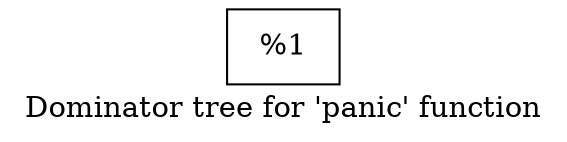 digraph "Dominator tree for 'panic' function" {
	label="Dominator tree for 'panic' function";

	Node0x1e84250 [shape=record,label="{%1}"];
}
